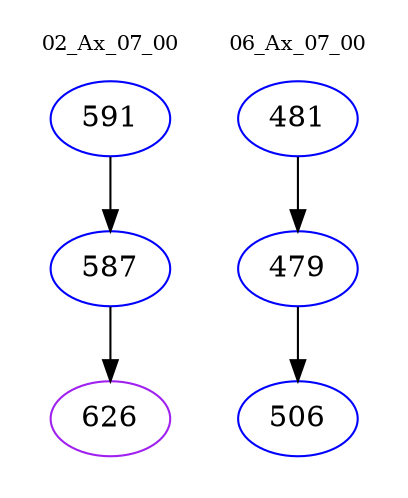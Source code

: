 digraph{
subgraph cluster_0 {
color = white
label = "02_Ax_07_00";
fontsize=10;
T0_591 [label="591", color="blue"]
T0_591 -> T0_587 [color="black"]
T0_587 [label="587", color="blue"]
T0_587 -> T0_626 [color="black"]
T0_626 [label="626", color="purple"]
}
subgraph cluster_1 {
color = white
label = "06_Ax_07_00";
fontsize=10;
T1_481 [label="481", color="blue"]
T1_481 -> T1_479 [color="black"]
T1_479 [label="479", color="blue"]
T1_479 -> T1_506 [color="black"]
T1_506 [label="506", color="blue"]
}
}
